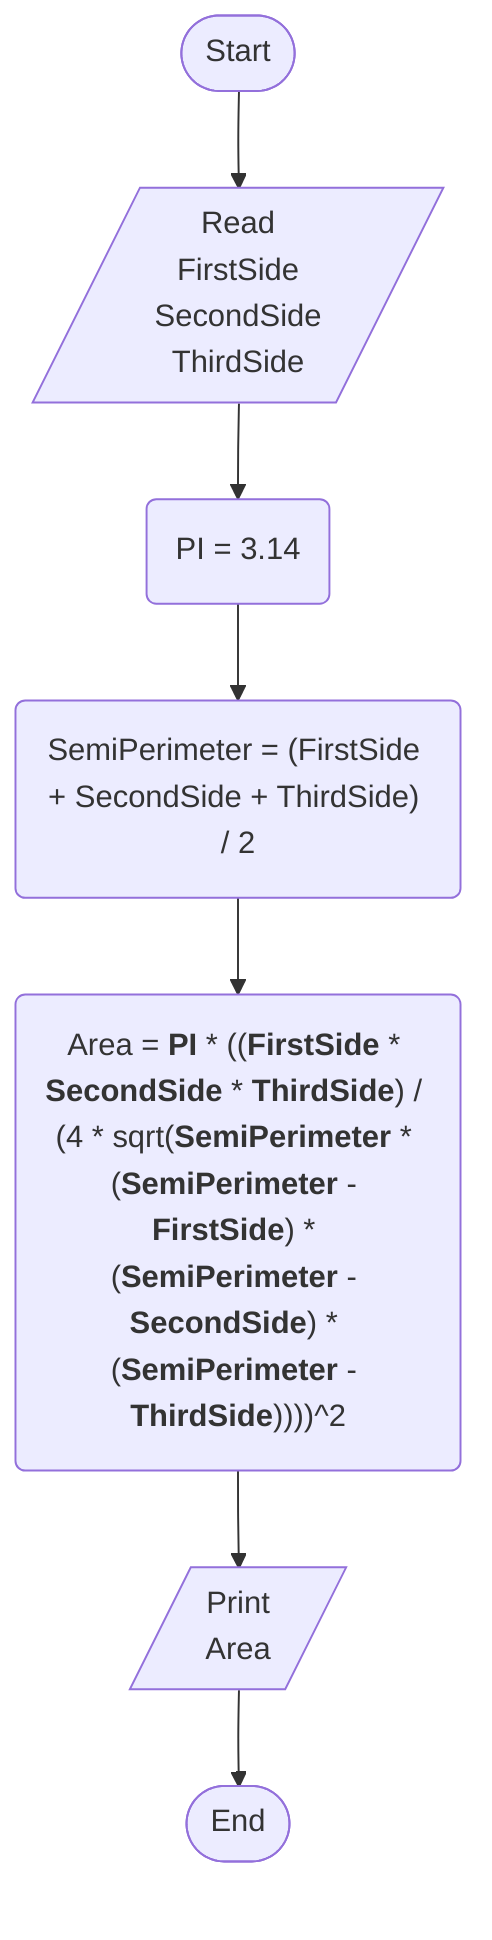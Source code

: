 %% Write a program to calculate circle area circle described around an arbitrary triangle, Then print it on screen
%% Steps
%% Step 1: Ask the user to enter (FirstSide, SecondSide, ThirdSide)
%% Step 2: PI = 3.14
%% Step 3: SemiPerimeter = (FirstSide + SecondSide + ThirdSide) / 2
%% Step 4: Area = PI * ((FirstSide * SecondSide * ThirdSide) / (4 * sqrt(SemiPerimeter * (SemiPerimeter - FirstSide) * (SemiPerimeter - SecondSide) * (SemiPerimeter - ThirdSide))))^2
%% Step 5: Print Area

flowchart TD
    Start([Start])
    ReadSides[/Read\nFirstSide\nSecondSide\nThirdSide/]
    PI(PI = 3.14)
    SemiPerimeter("SemiPerimeter = (FirstSide + SecondSide + ThirdSide) / 2")
    Area("`Area = **PI** * ((**FirstSide** * **SecondSide** * **ThirdSide**) / (4 * sqrt(**SemiPerimeter** * (**SemiPerimeter** - **FirstSide**) * (**SemiPerimeter** - **SecondSide**) * (**SemiPerimeter** - **ThirdSide**))))^2`")
    PrintArea[/Print\nArea/]
    End([End])
    Start --> ReadSides --> PI --> SemiPerimeter --> Area --> PrintArea --> End